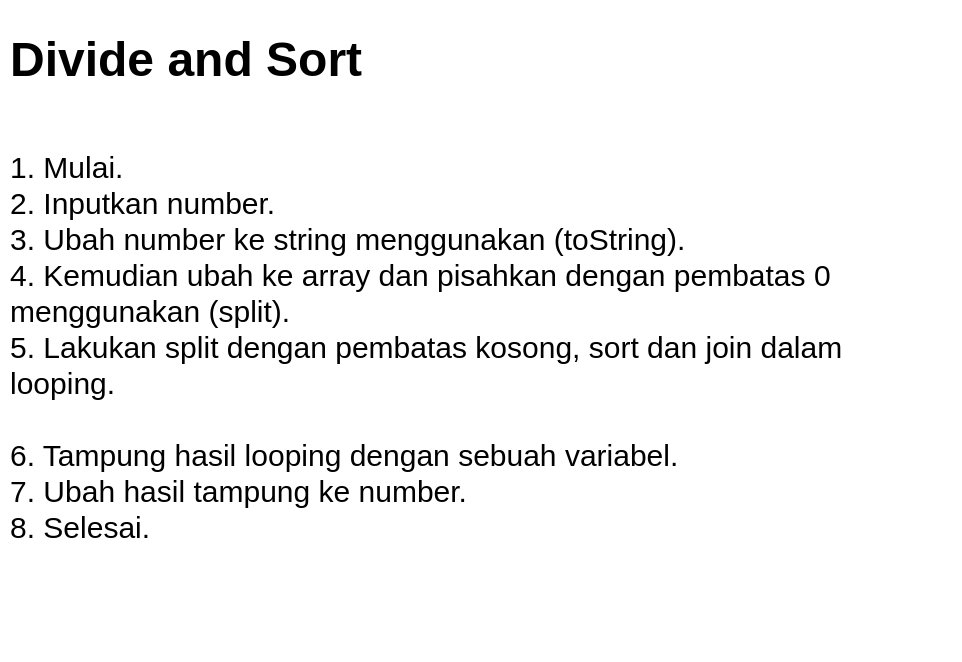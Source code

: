 <mxfile version="13.5.3" type="github">
  <diagram id="tdneJoaaLXP1Q0Yt1NVx" name="Page-1">
    <mxGraphModel dx="868" dy="520" grid="1" gridSize="10" guides="1" tooltips="1" connect="1" arrows="1" fold="1" page="1" pageScale="1" pageWidth="850" pageHeight="1100" math="0" shadow="0">
      <root>
        <mxCell id="0" />
        <mxCell id="1" parent="0" />
        <mxCell id="4Op_NRx9Pimqiuap0fzk-1" value="&lt;h1&gt;Divide and Sort&lt;/h1&gt;&lt;div&gt;&lt;br&gt;&lt;/div&gt;&lt;div style=&quot;font-size: 15px&quot;&gt;1. Mulai.&lt;/div&gt;&lt;div style=&quot;font-size: 15px&quot;&gt;2. Inputkan number.&lt;/div&gt;&lt;div style=&quot;font-size: 15px&quot;&gt;3. Ubah number ke string menggunakan (toString).&lt;/div&gt;&lt;div style=&quot;font-size: 15px&quot;&gt;4. Kemudian ubah ke array dan pisahkan dengan pembatas 0 menggunakan (split).&lt;/div&gt;&lt;div style=&quot;font-size: 15px&quot;&gt;5. Lakukan split dengan pembatas kosong, sort dan join dalam looping.&lt;/div&gt;&lt;div style=&quot;font-size: 15px&quot;&gt;&lt;br&gt;&lt;/div&gt;&lt;div style=&quot;font-size: 15px&quot;&gt;6. Tampung hasil looping dengan sebuah variabel.&lt;/div&gt;&lt;div style=&quot;font-size: 15px&quot;&gt;7. Ubah hasil tampung ke number.&lt;/div&gt;&lt;div style=&quot;font-size: 15px&quot;&gt;8. Selesai.&lt;/div&gt;" style="text;html=1;strokeColor=none;fillColor=none;spacing=5;spacingTop=-20;whiteSpace=wrap;overflow=hidden;rounded=0;" vertex="1" parent="1">
          <mxGeometry x="41" y="40" width="480" height="320" as="geometry" />
        </mxCell>
      </root>
    </mxGraphModel>
  </diagram>
</mxfile>
